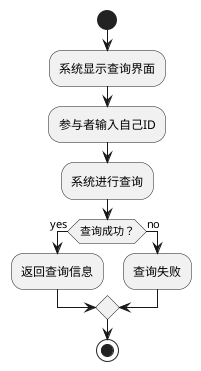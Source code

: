 @startuml
start
:系统显示查询界面;
:参与者输入自己ID;
:系统进行查询;
 if (查询成功？) then (yes)
  :返回查询信息;
else (no)
  :查询失败;
endif
stop
@enduml